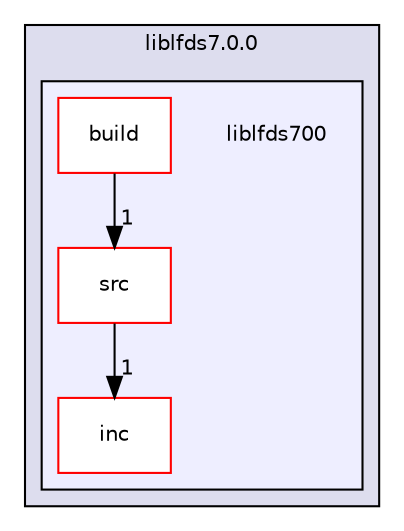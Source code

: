 digraph "UTIL/LFDS/liblfds7.0.0/liblfds700" {
  compound=true
  node [ fontsize="10", fontname="Helvetica"];
  edge [ labelfontsize="10", labelfontname="Helvetica"];
  subgraph clusterdir_1e3da901b8a6a2fbc4d16e41929327b5 {
    graph [ bgcolor="#ddddee", pencolor="black", label="liblfds7.0.0" fontname="Helvetica", fontsize="10", URL="dir_1e3da901b8a6a2fbc4d16e41929327b5.html"]
  subgraph clusterdir_325e01d27f86c8d9d9d5b4f6165b75ed {
    graph [ bgcolor="#eeeeff", pencolor="black", label="" URL="dir_325e01d27f86c8d9d9d5b4f6165b75ed.html"];
    dir_325e01d27f86c8d9d9d5b4f6165b75ed [shape=plaintext label="liblfds700"];
    dir_c781e8120084d3b80b7875b202ed5eb8 [shape=box label="build" color="red" fillcolor="white" style="filled" URL="dir_c781e8120084d3b80b7875b202ed5eb8.html"];
    dir_15f32090ba7a381f51992ee363a59951 [shape=box label="inc" color="red" fillcolor="white" style="filled" URL="dir_15f32090ba7a381f51992ee363a59951.html"];
    dir_357ec3224bf964ccbdf4f70e73c43815 [shape=box label="src" color="red" fillcolor="white" style="filled" URL="dir_357ec3224bf964ccbdf4f70e73c43815.html"];
  }
  }
  dir_357ec3224bf964ccbdf4f70e73c43815->dir_15f32090ba7a381f51992ee363a59951 [headlabel="1", labeldistance=1.5 headhref="dir_000070_000068.html"];
  dir_c781e8120084d3b80b7875b202ed5eb8->dir_357ec3224bf964ccbdf4f70e73c43815 [headlabel="1", labeldistance=1.5 headhref="dir_000056_000070.html"];
}
